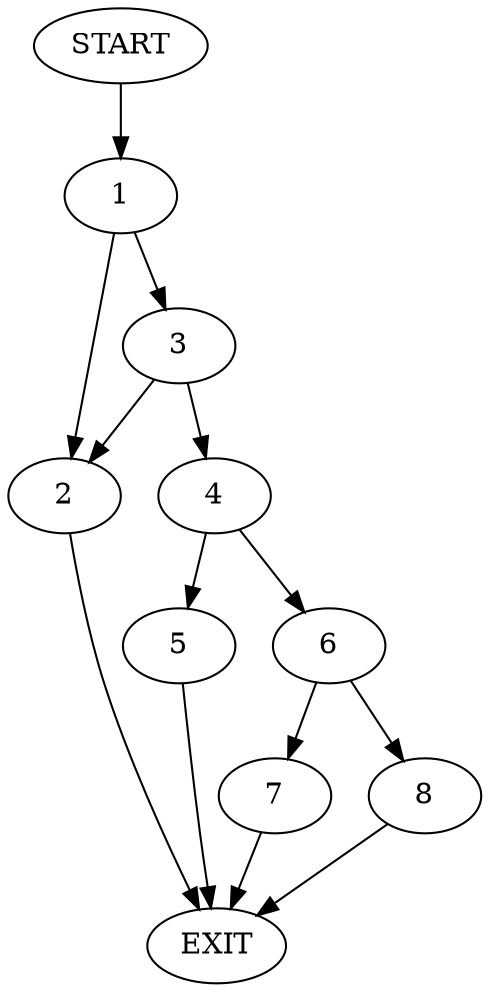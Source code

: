 digraph {
0 [label="START"]
9 [label="EXIT"]
0 -> 1
1 -> 2
1 -> 3
3 -> 4
3 -> 2
2 -> 9
4 -> 5
4 -> 6
5 -> 9
6 -> 7
6 -> 8
7 -> 9
8 -> 9
}
